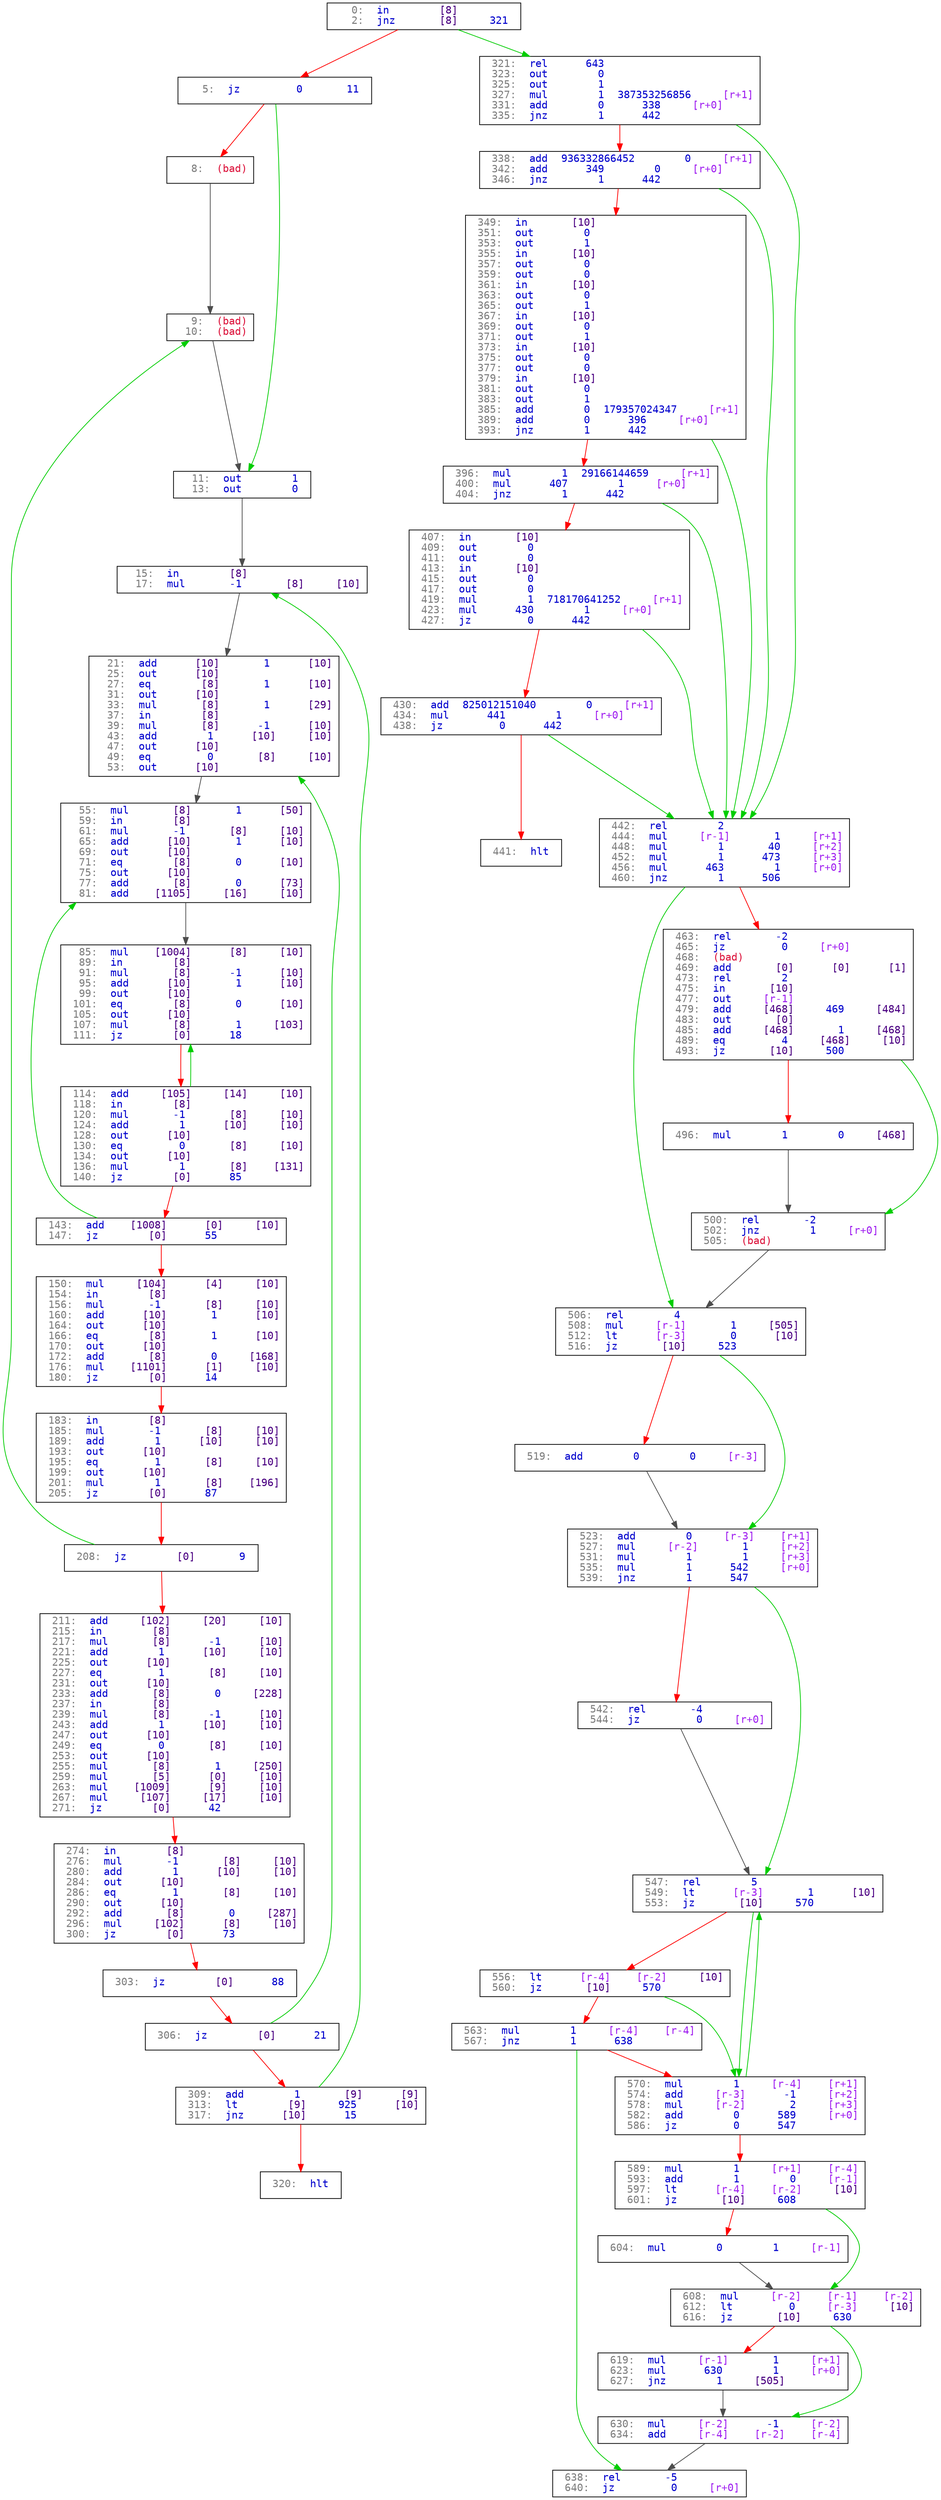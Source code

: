 strict digraph  {
	node [fontname=monospace,
		label="\N",
		shape=box
	];
	0	 [label=<<font color="blue4"><font color="gray50">   0:</font>  <font color="blue3">in  </font> <font color="indigo">     [8]</font></font><br align="left"/><font color="blue4"><font color="gray50">   2:</font>  <font color="blue3">jnz </font> <font color="indigo">     [8]</font> <font color="blue3">    321 </font></font><br align="left"/>>];
	1	 [label=<<font color="blue4"><font color="gray50">   5:</font>  <font color="blue3">jz  </font> <font color="blue3">      0 </font> <font color="blue3">     11 </font></font><br align="left"/>>];
	0 -> 1	 [color=red];
	20	 [label=<<font color="blue4"><font color="gray50"> 321:</font>  <font color="blue3">rel </font> <font color="blue3">    643 </font></font><br align="left"/><font color="blue4"><font color="gray50"> 323:</font>  <font color="blue3">out </font> <font color="blue3">      0 </font></font><br align="left"/><font color="blue4"><font color="gray50"> 325:</font>  <font color="blue3">out </font> <font color="blue3">      1 </font></font><br align="left"/><font color="blue4"><font color="gray50"> 327:</font>  <font color="blue3">mul </font> <font color="blue3">      1 </font> <font color="blue3">387353256856 </font> <font color="purple">   [r+1]</font></font><br align="left"/><font color="blue4"><font color="gray50"> 331:</font>  <font color="blue3">add </font> <font color="blue3">      0 </font> <font color="blue3">    338 </font> <font color="purple">   [r+0]</font></font><br align="left"/><font color="blue4"><font color="gray50"> 335:</font>  <font color="blue3">jnz </font> <font color="blue3">      1 </font> <font color="blue3">    442 </font></font><br align="left"/>>];
	0 -> 20	 [color=green3];
	2	 [label=<<font color="blue4"><font color="gray50">   8:</font>  <font color="crimson">(bad)</font></font><br align="left"/>>];
	1 -> 2	 [color=red];
	4	 [label=<<font color="blue4"><font color="gray50">  11:</font>  <font color="blue3">out </font> <font color="blue3">      1 </font></font><br align="left"/><font color="blue4"><font color="gray50">  13:</font>  <font color="blue3">out </font> <font color="blue3">      0 </font></font><br align="left"/>>];
	1 -> 4	 [color=green3];
	3	 [label=<<font color="blue4"><font color="gray50">   9:</font>  <font color="crimson">(bad)</font></font><br align="left"/><font color="blue4"><font color="gray50">  10:</font>  <font color="crimson">(bad)</font></font><br align="left"/>>];
	2 -> 3	 [color=grey30];
	3 -> 4	 [color=grey30];
	5	 [label=<<font color="blue4"><font color="gray50">  15:</font>  <font color="blue3">in  </font> <font color="indigo">     [8]</font></font><br align="left"/><font color="blue4"><font color="gray50">  17:</font>  <font color="blue3">mul </font> <font color="blue3">     -1 </font> <font color="indigo">     [8]</font> <font color="indigo">    [10]</font></font><br align="left"/>>];
	4 -> 5	 [color=grey30];
	6	 [label=<<font color="blue4"><font color="gray50">  21:</font>  <font color="blue3">add </font> <font color="indigo">    [10]</font> <font color="blue3">      1 </font> <font color="indigo">    [10]</font></font><br align="left"/><font color="blue4"><font color="gray50">  25:</font>  <font color="blue3">out </font> <font color="indigo">    [10]</font></font><br align="left"/><font color="blue4"><font color="gray50">  27:</font>  <font color="blue3">eq  </font> <font color="indigo">     [8]</font> <font color="blue3">      1 </font> <font color="indigo">    [10]</font></font><br align="left"/><font color="blue4"><font color="gray50">  31:</font>  <font color="blue3">out </font> <font color="indigo">    [10]</font></font><br align="left"/><font color="blue4"><font color="gray50">  33:</font>  <font color="blue3">mul </font> <font color="indigo">     [8]</font> <font color="blue3">      1 </font> <font color="indigo">    [29]</font></font><br align="left"/><font color="blue4"><font color="gray50">  37:</font>  <font color="blue3">in  </font> <font color="indigo">     [8]</font></font><br align="left"/><font color="blue4"><font color="gray50">  39:</font>  <font color="blue3">mul </font> <font color="indigo">     [8]</font> <font color="blue3">     -1 </font> <font color="indigo">    [10]</font></font><br align="left"/><font color="blue4"><font color="gray50">  43:</font>  <font color="blue3">add </font> <font color="blue3">      1 </font> <font color="indigo">    [10]</font> <font color="indigo">    [10]</font></font><br align="left"/><font color="blue4"><font color="gray50">  47:</font>  <font color="blue3">out </font> <font color="indigo">    [10]</font></font><br align="left"/><font color="blue4"><font color="gray50">  49:</font>  <font color="blue3">eq  </font> <font color="blue3">      0 </font> <font color="indigo">     [8]</font> <font color="indigo">    [10]</font></font><br align="left"/><font color="blue4"><font color="gray50">  53:</font>  <font color="blue3">out </font> <font color="indigo">    [10]</font></font><br align="left"/>>];
	5 -> 6	 [color=grey30];
	7	 [label=<<font color="blue4"><font color="gray50">  55:</font>  <font color="blue3">mul </font> <font color="indigo">     [8]</font> <font color="blue3">      1 </font> <font color="indigo">    [50]</font></font><br align="left"/><font color="blue4"><font color="gray50">  59:</font>  <font color="blue3">in  </font> <font color="indigo">     [8]</font></font><br align="left"/><font color="blue4"><font color="gray50">  61:</font>  <font color="blue3">mul </font> <font color="blue3">     -1 </font> <font color="indigo">     [8]</font> <font color="indigo">    [10]</font></font><br align="left"/><font color="blue4"><font color="gray50">  65:</font>  <font color="blue3">add </font> <font color="indigo">    [10]</font> <font color="blue3">      1 </font> <font color="indigo">    [10]</font></font><br align="left"/><font color="blue4"><font color="gray50">  69:</font>  <font color="blue3">out </font> <font color="indigo">    [10]</font></font><br align="left"/><font color="blue4"><font color="gray50">  71:</font>  <font color="blue3">eq  </font> <font color="indigo">     [8]</font> <font color="blue3">      0 </font> <font color="indigo">    [10]</font></font><br align="left"/><font color="blue4"><font color="gray50">  75:</font>  <font color="blue3">out </font> <font color="indigo">    [10]</font></font><br align="left"/><font color="blue4"><font color="gray50">  77:</font>  <font color="blue3">add </font> <font color="indigo">     [8]</font> <font color="blue3">      0 </font> <font color="indigo">    [73]</font></font><br align="left"/><font color="blue4"><font color="gray50">  81:</font>  <font color="blue3">add </font> <font color="indigo">  [1105]</font> <font color="indigo">    [16]</font> <font color="indigo">    [10]</font></font><br align="left"/>>];
	6 -> 7	 [color=grey30];
	8	 [label=<<font color="blue4"><font color="gray50">  85:</font>  <font color="blue3">mul </font> <font color="indigo">  [1004]</font> <font color="indigo">     [8]</font> <font color="indigo">    [10]</font></font><br align="left"/><font color="blue4"><font color="gray50">  89:</font>  <font color="blue3">in  </font> <font color="indigo">     [8]</font></font><br align="left"/><font color="blue4"><font color="gray50">  91:</font>  <font color="blue3">mul </font> <font color="indigo">     [8]</font> <font color="blue3">     -1 </font> <font color="indigo">    [10]</font></font><br align="left"/><font color="blue4"><font color="gray50">  95:</font>  <font color="blue3">add </font> <font color="indigo">    [10]</font> <font color="blue3">      1 </font> <font color="indigo">    [10]</font></font><br align="left"/><font color="blue4"><font color="gray50">  99:</font>  <font color="blue3">out </font> <font color="indigo">    [10]</font></font><br align="left"/><font color="blue4"><font color="gray50"> 101:</font>  <font color="blue3">eq  </font> <font color="indigo">     [8]</font> <font color="blue3">      0 </font> <font color="indigo">    [10]</font></font><br align="left"/><font color="blue4"><font color="gray50"> 105:</font>  <font color="blue3">out </font> <font color="indigo">    [10]</font></font><br align="left"/><font color="blue4"><font color="gray50"> 107:</font>  <font color="blue3">mul </font> <font color="indigo">     [8]</font> <font color="blue3">      1 </font> <font color="indigo">   [103]</font></font><br align="left"/><font color="blue4"><font color="gray50"> 111:</font>  <font color="blue3">jz  </font> <font color="indigo">     [0]</font> <font color="blue3">     18 </font></font><br align="left"/>>];
	7 -> 8	 [color=grey30];
	9	 [label=<<font color="blue4"><font color="gray50"> 114:</font>  <font color="blue3">add </font> <font color="indigo">   [105]</font> <font color="indigo">    [14]</font> <font color="indigo">    [10]</font></font><br align="left"/><font color="blue4"><font color="gray50"> 118:</font>  <font color="blue3">in  </font> <font color="indigo">     [8]</font></font><br align="left"/><font color="blue4"><font color="gray50"> 120:</font>  <font color="blue3">mul </font> <font color="blue3">     -1 </font> <font color="indigo">     [8]</font> <font color="indigo">    [10]</font></font><br align="left"/><font color="blue4"><font color="gray50"> 124:</font>  <font color="blue3">add </font> <font color="blue3">      1 </font> <font color="indigo">    [10]</font> <font color="indigo">    [10]</font></font><br align="left"/><font color="blue4"><font color="gray50"> 128:</font>  <font color="blue3">out </font> <font color="indigo">    [10]</font></font><br align="left"/><font color="blue4"><font color="gray50"> 130:</font>  <font color="blue3">eq  </font> <font color="blue3">      0 </font> <font color="indigo">     [8]</font> <font color="indigo">    [10]</font></font><br align="left"/><font color="blue4"><font color="gray50"> 134:</font>  <font color="blue3">out </font> <font color="indigo">    [10]</font></font><br align="left"/><font color="blue4"><font color="gray50"> 136:</font>  <font color="blue3">mul </font> <font color="blue3">      1 </font> <font color="indigo">     [8]</font> <font color="indigo">   [131]</font></font><br align="left"/><font color="blue4"><font color="gray50"> 140:</font>  <font color="blue3">jz  </font> <font color="indigo">     [0]</font> <font color="blue3">     85 </font></font><br align="left"/>>];
	8 -> 9	 [color=red];
	9 -> 8	 [color=green3];
	10	 [label=<<font color="blue4"><font color="gray50"> 143:</font>  <font color="blue3">add </font> <font color="indigo">  [1008]</font> <font color="indigo">     [0]</font> <font color="indigo">    [10]</font></font><br align="left"/><font color="blue4"><font color="gray50"> 147:</font>  <font color="blue3">jz  </font> <font color="indigo">     [0]</font> <font color="blue3">     55 </font></font><br align="left"/>>];
	9 -> 10	 [color=red];
	10 -> 7	 [color=green3];
	11	 [label=<<font color="blue4"><font color="gray50"> 150:</font>  <font color="blue3">mul </font> <font color="indigo">   [104]</font> <font color="indigo">     [4]</font> <font color="indigo">    [10]</font></font><br align="left"/><font color="blue4"><font color="gray50"> 154:</font>  <font color="blue3">in  </font> <font color="indigo">     [8]</font></font><br align="left"/><font color="blue4"><font color="gray50"> 156:</font>  <font color="blue3">mul </font> <font color="blue3">     -1 </font> <font color="indigo">     [8]</font> <font color="indigo">    [10]</font></font><br align="left"/><font color="blue4"><font color="gray50"> 160:</font>  <font color="blue3">add </font> <font color="indigo">    [10]</font> <font color="blue3">      1 </font> <font color="indigo">    [10]</font></font><br align="left"/><font color="blue4"><font color="gray50"> 164:</font>  <font color="blue3">out </font> <font color="indigo">    [10]</font></font><br align="left"/><font color="blue4"><font color="gray50"> 166:</font>  <font color="blue3">eq  </font> <font color="indigo">     [8]</font> <font color="blue3">      1 </font> <font color="indigo">    [10]</font></font><br align="left"/><font color="blue4"><font color="gray50"> 170:</font>  <font color="blue3">out </font> <font color="indigo">    [10]</font></font><br align="left"/><font color="blue4"><font color="gray50"> 172:</font>  <font color="blue3">add </font> <font color="indigo">     [8]</font> <font color="blue3">      0 </font> <font color="indigo">   [168]</font></font><br align="left"/><font color="blue4"><font color="gray50"> 176:</font>  <font color="blue3">mul </font> <font color="indigo">  [1101]</font> <font color="indigo">     [1]</font> <font color="indigo">    [10]</font></font><br align="left"/><font color="blue4"><font color="gray50"> 180:</font>  <font color="blue3">jz  </font> <font color="indigo">     [0]</font> <font color="blue3">     14 </font></font><br align="left"/>>];
	10 -> 11	 [color=red];
	12	 [label=<<font color="blue4"><font color="gray50"> 183:</font>  <font color="blue3">in  </font> <font color="indigo">     [8]</font></font><br align="left"/><font color="blue4"><font color="gray50"> 185:</font>  <font color="blue3">mul </font> <font color="blue3">     -1 </font> <font color="indigo">     [8]</font> <font color="indigo">    [10]</font></font><br align="left"/><font color="blue4"><font color="gray50"> 189:</font>  <font color="blue3">add </font> <font color="blue3">      1 </font> <font color="indigo">    [10]</font> <font color="indigo">    [10]</font></font><br align="left"/><font color="blue4"><font color="gray50"> 193:</font>  <font color="blue3">out </font> <font color="indigo">    [10]</font></font><br align="left"/><font color="blue4"><font color="gray50"> 195:</font>  <font color="blue3">eq  </font> <font color="blue3">      1 </font> <font color="indigo">     [8]</font> <font color="indigo">    [10]</font></font><br align="left"/><font color="blue4"><font color="gray50"> 199:</font>  <font color="blue3">out </font> <font color="indigo">    [10]</font></font><br align="left"/><font color="blue4"><font color="gray50"> 201:</font>  <font color="blue3">mul </font> <font color="blue3">      1 </font> <font color="indigo">     [8]</font> <font color="indigo">   [196]</font></font><br align="left"/><font color="blue4"><font color="gray50"> 205:</font>  <font color="blue3">jz  </font> <font color="indigo">     [0]</font> <font color="blue3">     87 </font></font><br align="left"/>>];
	11 -> 12	 [color=red];
	13	 [label=<<font color="blue4"><font color="gray50"> 208:</font>  <font color="blue3">jz  </font> <font color="indigo">     [0]</font> <font color="blue3">      9 </font></font><br align="left"/>>];
	12 -> 13	 [color=red];
	13 -> 3	 [color=green3];
	14	 [label=<<font color="blue4"><font color="gray50"> 211:</font>  <font color="blue3">add </font> <font color="indigo">   [102]</font> <font color="indigo">    [20]</font> <font color="indigo">    [10]</font></font><br align="left"/><font color="blue4"><font color="gray50"> 215:</font>  <font color="blue3">in  </font> <font color="indigo">     [8]</font></font><br align="left"/><font color="blue4"><font color="gray50"> 217:</font>  <font color="blue3">mul </font> <font color="indigo">     [8]</font> <font color="blue3">     -1 </font> <font color="indigo">    [10]</font></font><br align="left"/><font color="blue4"><font color="gray50"> 221:</font>  <font color="blue3">add </font> <font color="blue3">      1 </font> <font color="indigo">    [10]</font> <font color="indigo">    [10]</font></font><br align="left"/><font color="blue4"><font color="gray50"> 225:</font>  <font color="blue3">out </font> <font color="indigo">    [10]</font></font><br align="left"/><font color="blue4"><font color="gray50"> 227:</font>  <font color="blue3">eq  </font> <font color="blue3">      1 </font> <font color="indigo">     [8]</font> <font color="indigo">    [10]</font></font><br align="left"/><font color="blue4"><font color="gray50"> 231:</font>  <font color="blue3">out </font> <font color="indigo">    [10]</font></font><br align="left"/><font color="blue4"><font color="gray50"> 233:</font>  <font color="blue3">add </font> <font color="indigo">     [8]</font> <font color="blue3">      0 </font> <font color="indigo">   [228]</font></font><br align="left"/><font color="blue4"><font color="gray50"> 237:</font>  <font color="blue3">in  </font> <font color="indigo">     [8]</font></font><br align="left"/><font color="blue4"><font color="gray50"> 239:</font>  <font color="blue3">mul </font> <font color="indigo">     [8]</font> <font color="blue3">     -1 </font> <font color="indigo">    [10]</font></font><br align="left"/><font color="blue4"><font color="gray50"> 243:</font>  <font color="blue3">add </font> <font color="blue3">      1 </font> <font color="indigo">    [10]</font> <font color="indigo">    [10]</font></font><br align="left"/><font color="blue4"><font color="gray50"> 247:</font>  <font color="blue3">out </font> <font color="indigo">    [10]</font></font><br align="left"/><font color="blue4"><font color="gray50"> 249:</font>  <font color="blue3">eq  </font> <font color="blue3">      0 </font> <font color="indigo">     [8]</font> <font color="indigo">    [10]</font></font><br align="left"/><font color="blue4"><font color="gray50"> 253:</font>  <font color="blue3">out </font> <font color="indigo">    [10]</font></font><br align="left"/><font color="blue4"><font color="gray50"> 255:</font>  <font color="blue3">mul </font> <font color="indigo">     [8]</font> <font color="blue3">      1 </font> <font color="indigo">   [250]</font></font><br align="left"/><font color="blue4"><font color="gray50"> 259:</font>  <font color="blue3">mul </font> <font color="indigo">     [5]</font> <font color="indigo">     [0]</font> <font color="indigo">    [10]</font></font><br align="left"/><font color="blue4"><font color="gray50"> 263:</font>  <font color="blue3">mul </font> <font color="indigo">  [1009]</font> <font color="indigo">     [9]</font> <font color="indigo">    [10]</font></font><br align="left"/><font color="blue4"><font color="gray50"> 267:</font>  <font color="blue3">mul </font> <font color="indigo">   [107]</font> <font color="indigo">    [17]</font> <font color="indigo">    [10]</font></font><br align="left"/><font color="blue4"><font color="gray50"> 271:</font>  <font color="blue3">jz  </font> <font color="indigo">     [0]</font> <font color="blue3">     42 </font></font><br align="left"/>>];
	13 -> 14	 [color=red];
	15	 [label=<<font color="blue4"><font color="gray50"> 274:</font>  <font color="blue3">in  </font> <font color="indigo">     [8]</font></font><br align="left"/><font color="blue4"><font color="gray50"> 276:</font>  <font color="blue3">mul </font> <font color="blue3">     -1 </font> <font color="indigo">     [8]</font> <font color="indigo">    [10]</font></font><br align="left"/><font color="blue4"><font color="gray50"> 280:</font>  <font color="blue3">add </font> <font color="blue3">      1 </font> <font color="indigo">    [10]</font> <font color="indigo">    [10]</font></font><br align="left"/><font color="blue4"><font color="gray50"> 284:</font>  <font color="blue3">out </font> <font color="indigo">    [10]</font></font><br align="left"/><font color="blue4"><font color="gray50"> 286:</font>  <font color="blue3">eq  </font> <font color="blue3">      1 </font> <font color="indigo">     [8]</font> <font color="indigo">    [10]</font></font><br align="left"/><font color="blue4"><font color="gray50"> 290:</font>  <font color="blue3">out </font> <font color="indigo">    [10]</font></font><br align="left"/><font color="blue4"><font color="gray50"> 292:</font>  <font color="blue3">add </font> <font color="indigo">     [8]</font> <font color="blue3">      0 </font> <font color="indigo">   [287]</font></font><br align="left"/><font color="blue4"><font color="gray50"> 296:</font>  <font color="blue3">mul </font> <font color="indigo">   [102]</font> <font color="indigo">     [8]</font> <font color="indigo">    [10]</font></font><br align="left"/><font color="blue4"><font color="gray50"> 300:</font>  <font color="blue3">jz  </font> <font color="indigo">     [0]</font> <font color="blue3">     73 </font></font><br align="left"/>>];
	14 -> 15	 [color=red];
	16	 [label=<<font color="blue4"><font color="gray50"> 303:</font>  <font color="blue3">jz  </font> <font color="indigo">     [0]</font> <font color="blue3">     88 </font></font><br align="left"/>>];
	15 -> 16	 [color=red];
	17	 [label=<<font color="blue4"><font color="gray50"> 306:</font>  <font color="blue3">jz  </font> <font color="indigo">     [0]</font> <font color="blue3">     21 </font></font><br align="left"/>>];
	16 -> 17	 [color=red];
	17 -> 6	 [color=green3];
	18	 [label=<<font color="blue4"><font color="gray50"> 309:</font>  <font color="blue3">add </font> <font color="blue3">      1 </font> <font color="indigo">     [9]</font> <font color="indigo">     [9]</font></font><br align="left"/><font color="blue4"><font color="gray50"> 313:</font>  <font color="blue3">lt  </font> <font color="indigo">     [9]</font> <font color="blue3">    925 </font> <font color="indigo">    [10]</font></font><br align="left"/><font color="blue4"><font color="gray50"> 317:</font>  <font color="blue3">jnz </font> <font color="indigo">    [10]</font> <font color="blue3">     15 </font></font><br align="left"/>>];
	17 -> 18	 [color=red];
	18 -> 5	 [color=green3];
	19	 [label=<<font color="blue4"><font color="gray50"> 320:</font>  <font color="blue3">hlt </font></font><br align="left"/>>];
	18 -> 19	 [color=red];
	21	 [label=<<font color="blue4"><font color="gray50"> 338:</font>  <font color="blue3">add </font> <font color="blue3">936332866452 </font> <font color="blue3">      0 </font> <font color="purple">   [r+1]</font></font><br align="left"/><font color="blue4"><font color="gray50"> 342:</font>  <font color="blue3">add </font> <font color="blue3">    349 </font> <font color="blue3">      0 </font> <font color="purple">   [r+0]</font></font><br align="left"/><font color="blue4"><font color="gray50"> 346:</font>  <font color="blue3">jnz </font> <font color="blue3">      1 </font> <font color="blue3">    442 </font></font><br align="left"/>>];
	20 -> 21	 [color=red];
	27	 [label=<<font color="blue4"><font color="gray50"> 442:</font>  <font color="blue3">rel </font> <font color="blue3">      2 </font></font><br align="left"/><font color="blue4"><font color="gray50"> 444:</font>  <font color="blue3">mul </font> <font color="purple">   [r-1]</font> <font color="blue3">      1 </font> <font color="purple">   [r+1]</font></font><br align="left"/><font color="blue4"><font color="gray50"> 448:</font>  <font color="blue3">mul </font> <font color="blue3">      1 </font> <font color="blue3">     40 </font> <font color="purple">   [r+2]</font></font><br align="left"/><font color="blue4"><font color="gray50"> 452:</font>  <font color="blue3">mul </font> <font color="blue3">      1 </font> <font color="blue3">    473 </font> <font color="purple">   [r+3]</font></font><br align="left"/><font color="blue4"><font color="gray50"> 456:</font>  <font color="blue3">mul </font> <font color="blue3">    463 </font> <font color="blue3">      1 </font> <font color="purple">   [r+0]</font></font><br align="left"/><font color="blue4"><font color="gray50"> 460:</font>  <font color="blue3">jnz </font> <font color="blue3">      1 </font> <font color="blue3">    506 </font></font><br align="left"/>>];
	20 -> 27	 [color=green3];
	22	 [label=<<font color="blue4"><font color="gray50"> 349:</font>  <font color="blue3">in  </font> <font color="indigo">    [10]</font></font><br align="left"/><font color="blue4"><font color="gray50"> 351:</font>  <font color="blue3">out </font> <font color="blue3">      0 </font></font><br align="left"/><font color="blue4"><font color="gray50"> 353:</font>  <font color="blue3">out </font> <font color="blue3">      1 </font></font><br align="left"/><font color="blue4"><font color="gray50"> 355:</font>  <font color="blue3">in  </font> <font color="indigo">    [10]</font></font><br align="left"/><font color="blue4"><font color="gray50"> 357:</font>  <font color="blue3">out </font> <font color="blue3">      0 </font></font><br align="left"/><font color="blue4"><font color="gray50"> 359:</font>  <font color="blue3">out </font> <font color="blue3">      0 </font></font><br align="left"/><font color="blue4"><font color="gray50"> 361:</font>  <font color="blue3">in  </font> <font color="indigo">    [10]</font></font><br align="left"/><font color="blue4"><font color="gray50"> 363:</font>  <font color="blue3">out </font> <font color="blue3">      0 </font></font><br align="left"/><font color="blue4"><font color="gray50"> 365:</font>  <font color="blue3">out </font> <font color="blue3">      1 </font></font><br align="left"/><font color="blue4"><font color="gray50"> 367:</font>  <font color="blue3">in  </font> <font color="indigo">    [10]</font></font><br align="left"/><font color="blue4"><font color="gray50"> 369:</font>  <font color="blue3">out </font> <font color="blue3">      0 </font></font><br align="left"/><font color="blue4"><font color="gray50"> 371:</font>  <font color="blue3">out </font> <font color="blue3">      1 </font></font><br align="left"/><font color="blue4"><font color="gray50"> 373:</font>  <font color="blue3">in  </font> <font color="indigo">    [10]</font></font><br align="left"/><font color="blue4"><font color="gray50"> 375:</font>  <font color="blue3">out </font> <font color="blue3">      0 </font></font><br align="left"/><font color="blue4"><font color="gray50"> 377:</font>  <font color="blue3">out </font> <font color="blue3">      0 </font></font><br align="left"/><font color="blue4"><font color="gray50"> 379:</font>  <font color="blue3">in  </font> <font color="indigo">    [10]</font></font><br align="left"/><font color="blue4"><font color="gray50"> 381:</font>  <font color="blue3">out </font> <font color="blue3">      0 </font></font><br align="left"/><font color="blue4"><font color="gray50"> 383:</font>  <font color="blue3">out </font> <font color="blue3">      1 </font></font><br align="left"/><font color="blue4"><font color="gray50"> 385:</font>  <font color="blue3">add </font> <font color="blue3">      0 </font> <font color="blue3">179357024347 </font> <font color="purple">   [r+1]</font></font><br align="left"/><font color="blue4"><font color="gray50"> 389:</font>  <font color="blue3">add </font> <font color="blue3">      0 </font> <font color="blue3">    396 </font> <font color="purple">   [r+0]</font></font><br align="left"/><font color="blue4"><font color="gray50"> 393:</font>  <font color="blue3">jnz </font> <font color="blue3">      1 </font> <font color="blue3">    442 </font></font><br align="left"/>>];
	21 -> 22	 [color=red];
	21 -> 27	 [color=green3];
	23	 [label=<<font color="blue4"><font color="gray50"> 396:</font>  <font color="blue3">mul </font> <font color="blue3">      1 </font> <font color="blue3">29166144659 </font> <font color="purple">   [r+1]</font></font><br align="left"/><font color="blue4"><font color="gray50"> 400:</font>  <font color="blue3">mul </font> <font color="blue3">    407 </font> <font color="blue3">      1 </font> <font color="purple">   [r+0]</font></font><br align="left"/><font color="blue4"><font color="gray50"> 404:</font>  <font color="blue3">jnz </font> <font color="blue3">      1 </font> <font color="blue3">    442 </font></font><br align="left"/>>];
	22 -> 23	 [color=red];
	22 -> 27	 [color=green3];
	24	 [label=<<font color="blue4"><font color="gray50"> 407:</font>  <font color="blue3">in  </font> <font color="indigo">    [10]</font></font><br align="left"/><font color="blue4"><font color="gray50"> 409:</font>  <font color="blue3">out </font> <font color="blue3">      0 </font></font><br align="left"/><font color="blue4"><font color="gray50"> 411:</font>  <font color="blue3">out </font> <font color="blue3">      0 </font></font><br align="left"/><font color="blue4"><font color="gray50"> 413:</font>  <font color="blue3">in  </font> <font color="indigo">    [10]</font></font><br align="left"/><font color="blue4"><font color="gray50"> 415:</font>  <font color="blue3">out </font> <font color="blue3">      0 </font></font><br align="left"/><font color="blue4"><font color="gray50"> 417:</font>  <font color="blue3">out </font> <font color="blue3">      0 </font></font><br align="left"/><font color="blue4"><font color="gray50"> 419:</font>  <font color="blue3">mul </font> <font color="blue3">      1 </font> <font color="blue3">718170641252 </font> <font color="purple">   [r+1]</font></font><br align="left"/><font color="blue4"><font color="gray50"> 423:</font>  <font color="blue3">mul </font> <font color="blue3">    430 </font> <font color="blue3">      1 </font> <font color="purple">   [r+0]</font></font><br align="left"/><font color="blue4"><font color="gray50"> 427:</font>  <font color="blue3">jz  </font> <font color="blue3">      0 </font> <font color="blue3">    442 </font></font><br align="left"/>>];
	23 -> 24	 [color=red];
	23 -> 27	 [color=green3];
	25	 [label=<<font color="blue4"><font color="gray50"> 430:</font>  <font color="blue3">add </font> <font color="blue3">825012151040 </font> <font color="blue3">      0 </font> <font color="purple">   [r+1]</font></font><br align="left"/><font color="blue4"><font color="gray50"> 434:</font>  <font color="blue3">mul </font> <font color="blue3">    441 </font> <font color="blue3">      1 </font> <font color="purple">   [r+0]</font></font><br align="left"/><font color="blue4"><font color="gray50"> 438:</font>  <font color="blue3">jz  </font> <font color="blue3">      0 </font> <font color="blue3">    442 </font></font><br align="left"/>>];
	24 -> 25	 [color=red];
	24 -> 27	 [color=green3];
	26	 [label=<<font color="blue4"><font color="gray50"> 441:</font>  <font color="blue3">hlt </font></font><br align="left"/>>];
	25 -> 26	 [color=red];
	25 -> 27	 [color=green3];
	28	 [label=<<font color="blue4"><font color="gray50"> 463:</font>  <font color="blue3">rel </font> <font color="blue3">     -2 </font></font><br align="left"/><font color="blue4"><font color="gray50"> 465:</font>  <font color="blue3">jz  </font> <font color="blue3">      0 </font> <font color="purple">   [r+0]</font></font><br align="left"/><font color="blue4"><font color="gray50"> 468:</font>  <font color="crimson">(bad)</font></font><br align="left"/><font color="blue4"><font color="gray50"> 469:</font>  <font color="blue3">add </font> <font color="indigo">     [0]</font> <font color="indigo">     [0]</font> <font color="indigo">     [1]</font></font><br align="left"/><font color="blue4"><font color="gray50"> 473:</font>  <font color="blue3">rel </font> <font color="blue3">      2 </font></font><br align="left"/><font color="blue4"><font color="gray50"> 475:</font>  <font color="blue3">in  </font> <font color="indigo">    [10]</font></font><br align="left"/><font color="blue4"><font color="gray50"> 477:</font>  <font color="blue3">out </font> <font color="purple">   [r-1]</font></font><br align="left"/><font color="blue4"><font color="gray50"> 479:</font>  <font color="blue3">add </font> <font color="indigo">   [468]</font> <font color="blue3">    469 </font> <font color="indigo">   [484]</font></font><br align="left"/><font color="blue4"><font color="gray50"> 483:</font>  <font color="blue3">out </font> <font color="indigo">     [0]</font></font><br align="left"/><font color="blue4"><font color="gray50"> 485:</font>  <font color="blue3">add </font> <font color="indigo">   [468]</font> <font color="blue3">      1 </font> <font color="indigo">   [468]</font></font><br align="left"/><font color="blue4"><font color="gray50"> 489:</font>  <font color="blue3">eq  </font> <font color="blue3">      4 </font> <font color="indigo">   [468]</font> <font color="indigo">    [10]</font></font><br align="left"/><font color="blue4"><font color="gray50"> 493:</font>  <font color="blue3">jz  </font> <font color="indigo">    [10]</font> <font color="blue3">    500 </font></font><br align="left"/>>];
	27 -> 28	 [color=red];
	31	 [label=<<font color="blue4"><font color="gray50"> 506:</font>  <font color="blue3">rel </font> <font color="blue3">      4 </font></font><br align="left"/><font color="blue4"><font color="gray50"> 508:</font>  <font color="blue3">mul </font> <font color="purple">   [r-1]</font> <font color="blue3">      1 </font> <font color="indigo">   [505]</font></font><br align="left"/><font color="blue4"><font color="gray50"> 512:</font>  <font color="blue3">lt  </font> <font color="purple">   [r-3]</font> <font color="blue3">      0 </font> <font color="indigo">    [10]</font></font><br align="left"/><font color="blue4"><font color="gray50"> 516:</font>  <font color="blue3">jz  </font> <font color="indigo">    [10]</font> <font color="blue3">    523 </font></font><br align="left"/>>];
	27 -> 31	 [color=green3];
	29	 [label=<<font color="blue4"><font color="gray50"> 496:</font>  <font color="blue3">mul </font> <font color="blue3">      1 </font> <font color="blue3">      0 </font> <font color="indigo">   [468]</font></font><br align="left"/>>];
	28 -> 29	 [color=red];
	30	 [label=<<font color="blue4"><font color="gray50"> 500:</font>  <font color="blue3">rel </font> <font color="blue3">     -2 </font></font><br align="left"/><font color="blue4"><font color="gray50"> 502:</font>  <font color="blue3">jnz </font> <font color="blue3">      1 </font> <font color="purple">   [r+0]</font></font><br align="left"/><font color="blue4"><font color="gray50"> 505:</font>  <font color="crimson">(bad)</font></font><br align="left"/>>];
	28 -> 30	 [color=green3];
	29 -> 30	 [color=grey30];
	30 -> 31	 [color=grey30];
	32	 [label=<<font color="blue4"><font color="gray50"> 519:</font>  <font color="blue3">add </font> <font color="blue3">      0 </font> <font color="blue3">      0 </font> <font color="purple">   [r-3]</font></font><br align="left"/>>];
	31 -> 32	 [color=red];
	33	 [label=<<font color="blue4"><font color="gray50"> 523:</font>  <font color="blue3">add </font> <font color="blue3">      0 </font> <font color="purple">   [r-3]</font> <font color="purple">   [r+1]</font></font><br align="left"/><font color="blue4"><font color="gray50"> 527:</font>  <font color="blue3">mul </font> <font color="purple">   [r-2]</font> <font color="blue3">      1 </font> <font color="purple">   [r+2]</font></font><br align="left"/><font color="blue4"><font color="gray50"> 531:</font>  <font color="blue3">mul </font> <font color="blue3">      1 </font> <font color="blue3">      1 </font> <font color="purple">   [r+3]</font></font><br align="left"/><font color="blue4"><font color="gray50"> 535:</font>  <font color="blue3">mul </font> <font color="blue3">      1 </font> <font color="blue3">    542 </font> <font color="purple">   [r+0]</font></font><br align="left"/><font color="blue4"><font color="gray50"> 539:</font>  <font color="blue3">jnz </font> <font color="blue3">      1 </font> <font color="blue3">    547 </font></font><br align="left"/>>];
	31 -> 33	 [color=green3];
	32 -> 33	 [color=grey30];
	34	 [label=<<font color="blue4"><font color="gray50"> 542:</font>  <font color="blue3">rel </font> <font color="blue3">     -4 </font></font><br align="left"/><font color="blue4"><font color="gray50"> 544:</font>  <font color="blue3">jz  </font> <font color="blue3">      0 </font> <font color="purple">   [r+0]</font></font><br align="left"/>>];
	33 -> 34	 [color=red];
	35	 [label=<<font color="blue4"><font color="gray50"> 547:</font>  <font color="blue3">rel </font> <font color="blue3">      5 </font></font><br align="left"/><font color="blue4"><font color="gray50"> 549:</font>  <font color="blue3">lt  </font> <font color="purple">   [r-3]</font> <font color="blue3">      1 </font> <font color="indigo">    [10]</font></font><br align="left"/><font color="blue4"><font color="gray50"> 553:</font>  <font color="blue3">jz  </font> <font color="indigo">    [10]</font> <font color="blue3">    570 </font></font><br align="left"/>>];
	33 -> 35	 [color=green3];
	34 -> 35	 [color=grey30];
	36	 [label=<<font color="blue4"><font color="gray50"> 556:</font>  <font color="blue3">lt  </font> <font color="purple">   [r-4]</font> <font color="purple">   [r-2]</font> <font color="indigo">    [10]</font></font><br align="left"/><font color="blue4"><font color="gray50"> 560:</font>  <font color="blue3">jz  </font> <font color="indigo">    [10]</font> <font color="blue3">    570 </font></font><br align="left"/>>];
	35 -> 36	 [color=red];
	38	 [label=<<font color="blue4"><font color="gray50"> 570:</font>  <font color="blue3">mul </font> <font color="blue3">      1 </font> <font color="purple">   [r-4]</font> <font color="purple">   [r+1]</font></font><br align="left"/><font color="blue4"><font color="gray50"> 574:</font>  <font color="blue3">add </font> <font color="purple">   [r-3]</font> <font color="blue3">     -1 </font> <font color="purple">   [r+2]</font></font><br align="left"/><font color="blue4"><font color="gray50"> 578:</font>  <font color="blue3">mul </font> <font color="purple">   [r-2]</font> <font color="blue3">      2 </font> <font color="purple">   [r+3]</font></font><br align="left"/><font color="blue4"><font color="gray50"> 582:</font>  <font color="blue3">add </font> <font color="blue3">      0 </font> <font color="blue3">    589 </font> <font color="purple">   [r+0]</font></font><br align="left"/><font color="blue4"><font color="gray50"> 586:</font>  <font color="blue3">jz  </font> <font color="blue3">      0 </font> <font color="blue3">    547 </font></font><br align="left"/>>];
	35 -> 38	 [color=green3];
	37	 [label=<<font color="blue4"><font color="gray50"> 563:</font>  <font color="blue3">mul </font> <font color="blue3">      1 </font> <font color="purple">   [r-4]</font> <font color="purple">   [r-4]</font></font><br align="left"/><font color="blue4"><font color="gray50"> 567:</font>  <font color="blue3">jnz </font> <font color="blue3">      1 </font> <font color="blue3">    638 </font></font><br align="left"/>>];
	36 -> 37	 [color=red];
	36 -> 38	 [color=green3];
	37 -> 38	 [color=red];
	44	 [label=<<font color="blue4"><font color="gray50"> 638:</font>  <font color="blue3">rel </font> <font color="blue3">     -5 </font></font><br align="left"/><font color="blue4"><font color="gray50"> 640:</font>  <font color="blue3">jz  </font> <font color="blue3">      0 </font> <font color="purple">   [r+0]</font></font><br align="left"/>>];
	37 -> 44	 [color=green3];
	38 -> 35	 [color=green3];
	39	 [label=<<font color="blue4"><font color="gray50"> 589:</font>  <font color="blue3">mul </font> <font color="blue3">      1 </font> <font color="purple">   [r+1]</font> <font color="purple">   [r-4]</font></font><br align="left"/><font color="blue4"><font color="gray50"> 593:</font>  <font color="blue3">add </font> <font color="blue3">      1 </font> <font color="blue3">      0 </font> <font color="purple">   [r-1]</font></font><br align="left"/><font color="blue4"><font color="gray50"> 597:</font>  <font color="blue3">lt  </font> <font color="purple">   [r-4]</font> <font color="purple">   [r-2]</font> <font color="indigo">    [10]</font></font><br align="left"/><font color="blue4"><font color="gray50"> 601:</font>  <font color="blue3">jz  </font> <font color="indigo">    [10]</font> <font color="blue3">    608 </font></font><br align="left"/>>];
	38 -> 39	 [color=red];
	40	 [label=<<font color="blue4"><font color="gray50"> 604:</font>  <font color="blue3">mul </font> <font color="blue3">      0 </font> <font color="blue3">      1 </font> <font color="purple">   [r-1]</font></font><br align="left"/>>];
	39 -> 40	 [color=red];
	41	 [label=<<font color="blue4"><font color="gray50"> 608:</font>  <font color="blue3">mul </font> <font color="purple">   [r-2]</font> <font color="purple">   [r-1]</font> <font color="purple">   [r-2]</font></font><br align="left"/><font color="blue4"><font color="gray50"> 612:</font>  <font color="blue3">lt  </font> <font color="blue3">      0 </font> <font color="purple">   [r-3]</font> <font color="indigo">    [10]</font></font><br align="left"/><font color="blue4"><font color="gray50"> 616:</font>  <font color="blue3">jz  </font> <font color="indigo">    [10]</font> <font color="blue3">    630 </font></font><br align="left"/>>];
	39 -> 41	 [color=green3];
	40 -> 41	 [color=grey30];
	42	 [label=<<font color="blue4"><font color="gray50"> 619:</font>  <font color="blue3">mul </font> <font color="purple">   [r-1]</font> <font color="blue3">      1 </font> <font color="purple">   [r+1]</font></font><br align="left"/><font color="blue4"><font color="gray50"> 623:</font>  <font color="blue3">mul </font> <font color="blue3">    630 </font> <font color="blue3">      1 </font> <font color="purple">   [r+0]</font></font><br align="left"/><font color="blue4"><font color="gray50"> 627:</font>  <font color="blue3">jnz </font> <font color="blue3">      1 </font> <font color="indigo">   [505]</font></font><br align="left"/>>];
	41 -> 42	 [color=red];
	43	 [label=<<font color="blue4"><font color="gray50"> 630:</font>  <font color="blue3">mul </font> <font color="purple">   [r-2]</font> <font color="blue3">     -1 </font> <font color="purple">   [r-2]</font></font><br align="left"/><font color="blue4"><font color="gray50"> 634:</font>  <font color="blue3">add </font> <font color="purple">   [r-4]</font> <font color="purple">   [r-2]</font> <font color="purple">   [r-4]</font></font><br align="left"/>>];
	41 -> 43	 [color=green3];
	42 -> 43	 [color=grey30];
	43 -> 44	 [color=grey30];
}
